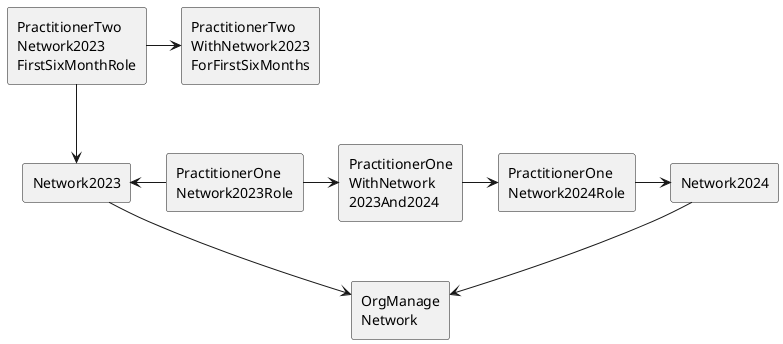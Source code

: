 @startuml

agent "Network2023" as Network2023
agent "Network2024" as Network2024
agent "OrgManage\nNetwork" as OrgManageNetwork
agent "PractitionerOne\nWithNetwork\n2023And2024" as PractitionerOneWithNetwork2023And2024
agent "PractitionerTwo\nWithNetwork2023\nForFirstSixMonths" as PractitionerTwoWithNetwork2023ForFirstSixMonths
agent "PractitionerOne\nNetwork2023Role" as PractitionerOneNetwork2023Role
agent "PractitionerOne\nNetwork2024Role" as PractitionerOneNetwork2024Role
agent "PractitionerTwo\nNetwork2023\nFirstSixMonthRole" as PractitionerTwoNetwork2023FirstSixMonthRole


PractitionerOneNetwork2023Role -right-> PractitionerOneWithNetwork2023And2024
PractitionerOneNetwork2023Role -left-> Network2023
PractitionerOneWithNetwork2023And2024 -right-> PractitionerOneNetwork2024Role
PractitionerOneNetwork2024Role -right-> Network2024
Network2023 -down-> OrgManageNetwork
Network2024 -down-> OrgManageNetwork

PractitionerTwoNetwork2023FirstSixMonthRole -right-> PractitionerTwoWithNetwork2023ForFirstSixMonths
PractitionerTwoNetwork2023FirstSixMonthRole -down-> Network2023

@enduml
